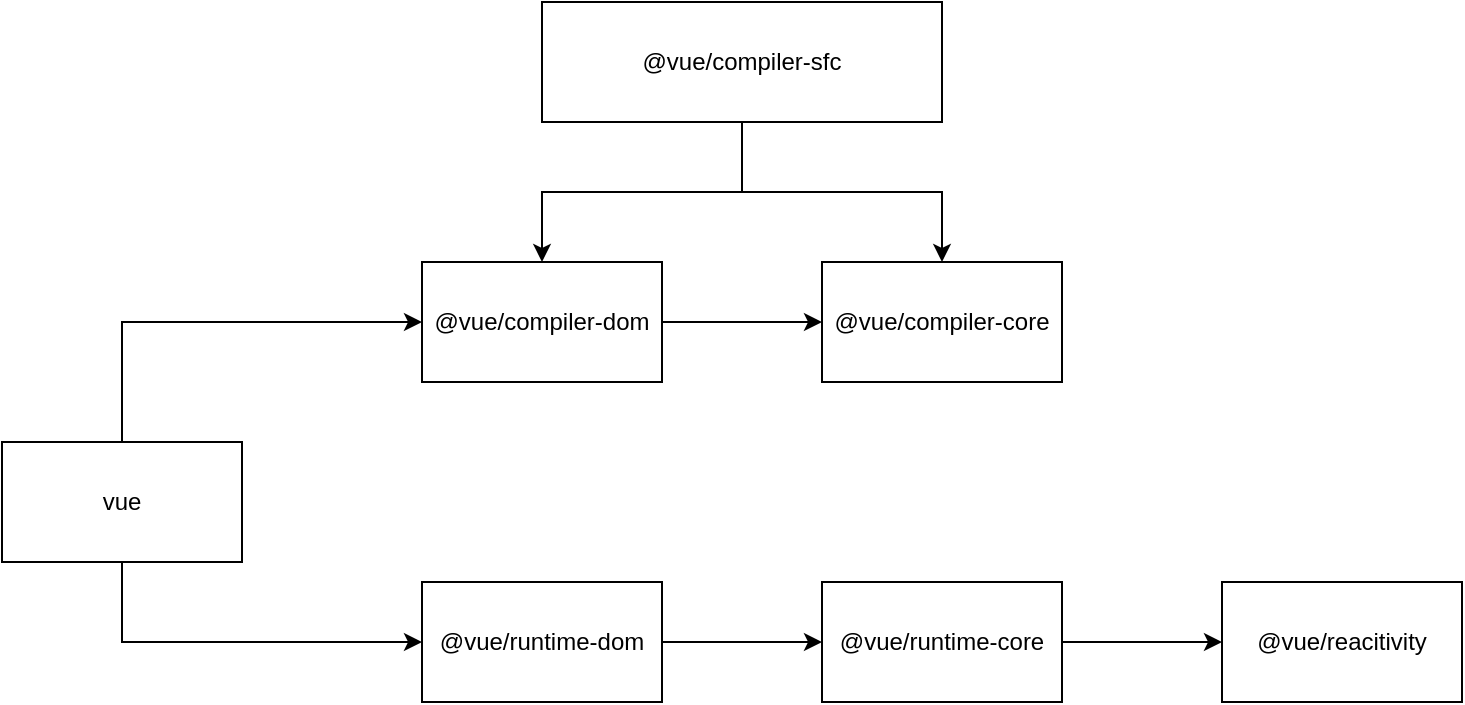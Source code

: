 <mxfile version="28.2.8">
  <diagram id="QJDzVsOI-Ep9j0ZjpI1W" name="第 1 页">
    <mxGraphModel dx="971" dy="749" grid="1" gridSize="10" guides="1" tooltips="1" connect="1" arrows="1" fold="1" page="1" pageScale="1" pageWidth="827" pageHeight="1169" math="0" shadow="0">
      <root>
        <mxCell id="0" />
        <mxCell id="1" parent="0" />
        <mxCell id="PFBZHoPl8ROXurATc90d-13" style="edgeStyle=orthogonalEdgeStyle;rounded=0;orthogonalLoop=1;jettySize=auto;html=1;entryX=0;entryY=0.5;entryDx=0;entryDy=0;" edge="1" parent="1" source="2" target="3">
          <mxGeometry relative="1" as="geometry">
            <Array as="points">
              <mxPoint x="240" y="310" />
            </Array>
          </mxGeometry>
        </mxCell>
        <mxCell id="PFBZHoPl8ROXurATc90d-15" value="" style="edgeStyle=orthogonalEdgeStyle;rounded=0;orthogonalLoop=1;jettySize=auto;html=1;" edge="1" parent="1" source="2" target="PFBZHoPl8ROXurATc90d-14">
          <mxGeometry relative="1" as="geometry">
            <Array as="points">
              <mxPoint x="240" y="470" />
            </Array>
          </mxGeometry>
        </mxCell>
        <mxCell id="2" value="vue" style="rounded=0;whiteSpace=wrap;html=1;" parent="1" vertex="1">
          <mxGeometry x="180" y="370" width="120" height="60" as="geometry" />
        </mxCell>
        <mxCell id="6" value="" style="edgeStyle=none;html=1;" parent="1" source="3" target="5" edge="1">
          <mxGeometry relative="1" as="geometry" />
        </mxCell>
        <mxCell id="3" value="@vue/compiler-dom" style="whiteSpace=wrap;html=1;rounded=0;" parent="1" vertex="1">
          <mxGeometry x="390" y="280" width="120" height="60" as="geometry" />
        </mxCell>
        <mxCell id="5" value="&lt;span style=&quot;color: rgb(0, 0, 0);&quot;&gt;@vue/compiler-core&lt;/span&gt;" style="whiteSpace=wrap;html=1;rounded=0;" parent="1" vertex="1">
          <mxGeometry x="590" y="280" width="120" height="60" as="geometry" />
        </mxCell>
        <mxCell id="PFBZHoPl8ROXurATc90d-11" style="edgeStyle=orthogonalEdgeStyle;rounded=0;orthogonalLoop=1;jettySize=auto;html=1;" edge="1" parent="1" source="7" target="3">
          <mxGeometry relative="1" as="geometry" />
        </mxCell>
        <mxCell id="PFBZHoPl8ROXurATc90d-12" style="edgeStyle=orthogonalEdgeStyle;rounded=0;orthogonalLoop=1;jettySize=auto;html=1;" edge="1" parent="1" source="7" target="5">
          <mxGeometry relative="1" as="geometry" />
        </mxCell>
        <mxCell id="7" value="&lt;span style=&quot;color: rgb(0, 0, 0);&quot;&gt;@vue/compiler-sfc&lt;/span&gt;" style="rounded=0;whiteSpace=wrap;html=1;" parent="1" vertex="1">
          <mxGeometry x="450" y="150" width="200" height="60" as="geometry" />
        </mxCell>
        <mxCell id="PFBZHoPl8ROXurATc90d-17" value="" style="edgeStyle=orthogonalEdgeStyle;rounded=0;orthogonalLoop=1;jettySize=auto;html=1;" edge="1" parent="1" source="PFBZHoPl8ROXurATc90d-14" target="PFBZHoPl8ROXurATc90d-16">
          <mxGeometry relative="1" as="geometry" />
        </mxCell>
        <mxCell id="PFBZHoPl8ROXurATc90d-14" value="@vue/runtime-dom" style="whiteSpace=wrap;html=1;rounded=0;" vertex="1" parent="1">
          <mxGeometry x="390" y="440" width="120" height="60" as="geometry" />
        </mxCell>
        <mxCell id="PFBZHoPl8ROXurATc90d-19" value="" style="edgeStyle=orthogonalEdgeStyle;rounded=0;orthogonalLoop=1;jettySize=auto;html=1;" edge="1" parent="1" source="PFBZHoPl8ROXurATc90d-16" target="PFBZHoPl8ROXurATc90d-18">
          <mxGeometry relative="1" as="geometry" />
        </mxCell>
        <mxCell id="PFBZHoPl8ROXurATc90d-16" value="@vue/runtime-core" style="whiteSpace=wrap;html=1;rounded=0;" vertex="1" parent="1">
          <mxGeometry x="590" y="440" width="120" height="60" as="geometry" />
        </mxCell>
        <mxCell id="PFBZHoPl8ROXurATc90d-18" value="@vue/reacitivity" style="whiteSpace=wrap;html=1;rounded=0;" vertex="1" parent="1">
          <mxGeometry x="790" y="440" width="120" height="60" as="geometry" />
        </mxCell>
      </root>
    </mxGraphModel>
  </diagram>
</mxfile>
